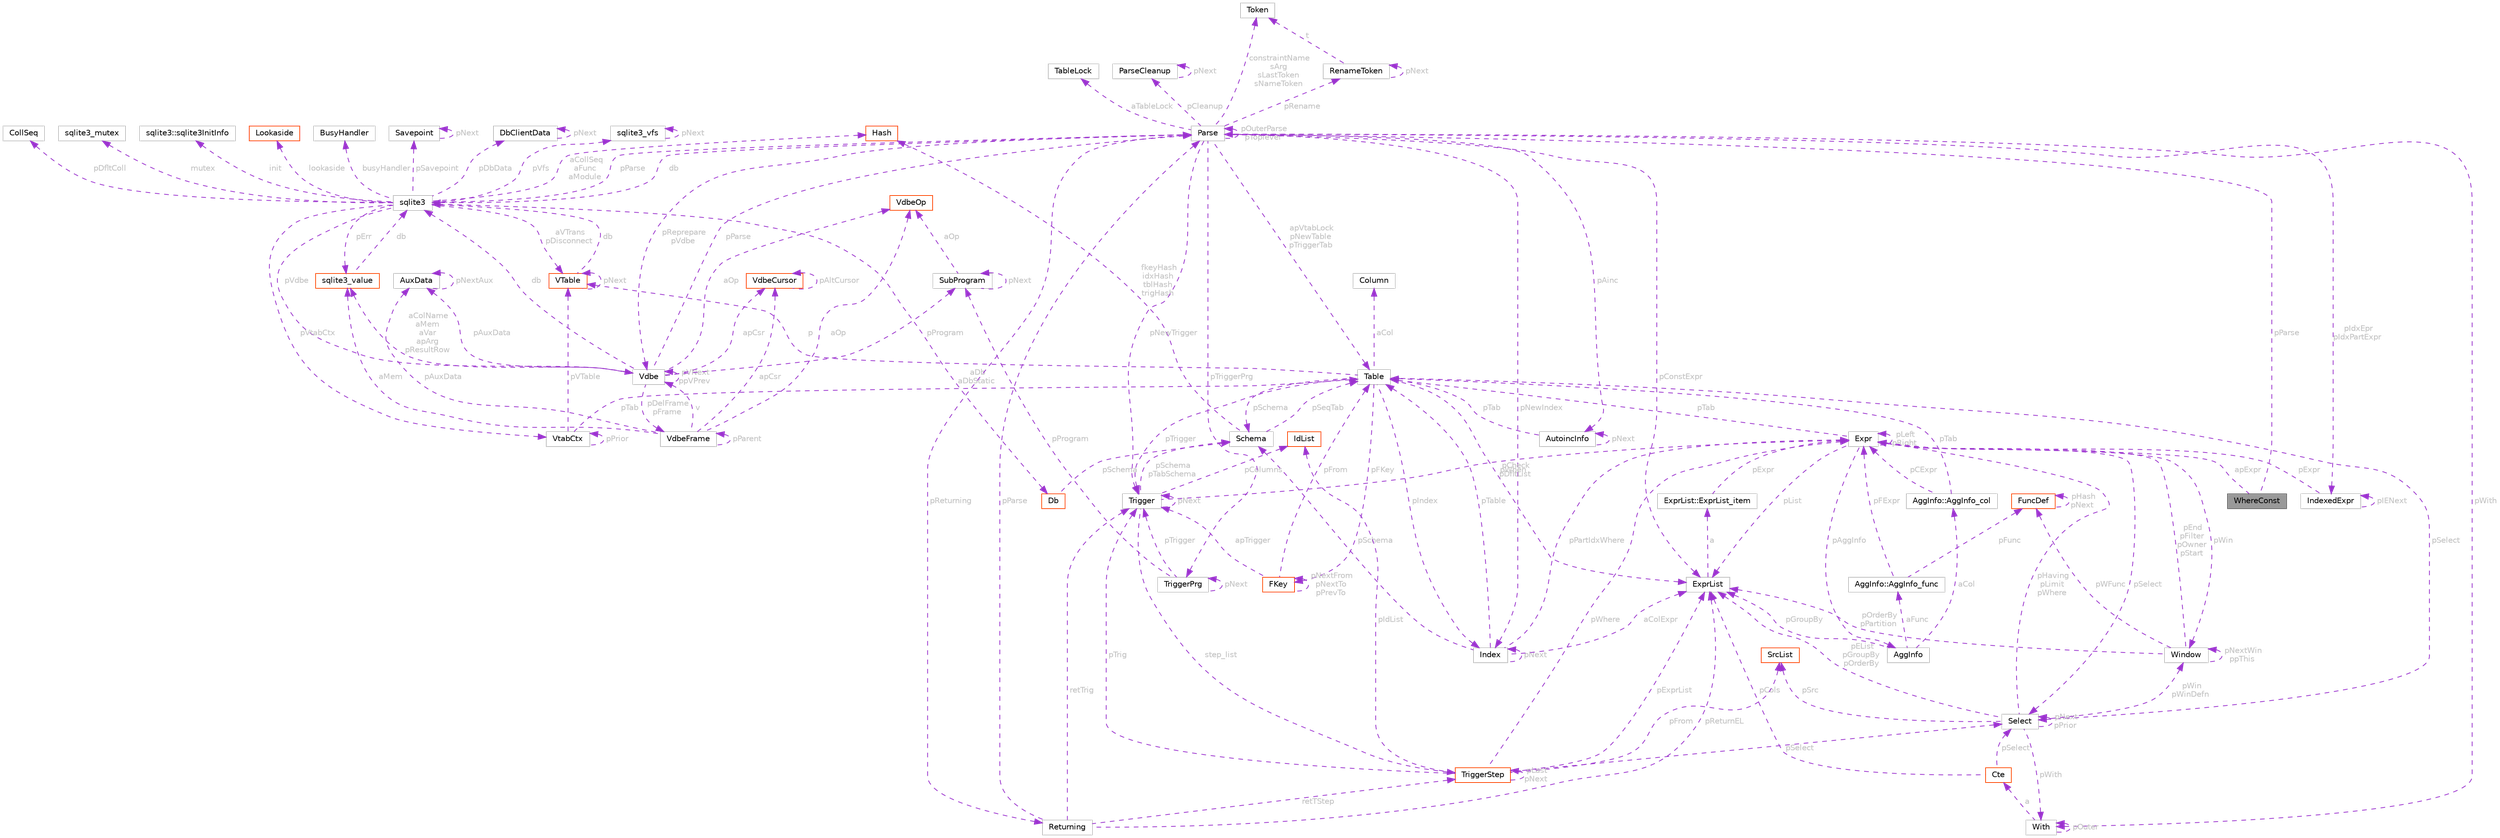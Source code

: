 digraph "WhereConst"
{
 // LATEX_PDF_SIZE
  bgcolor="transparent";
  edge [fontname=Helvetica,fontsize=10,labelfontname=Helvetica,labelfontsize=10];
  node [fontname=Helvetica,fontsize=10,shape=box,height=0.2,width=0.4];
  Node1 [id="Node000001",label="WhereConst",height=0.2,width=0.4,color="gray40", fillcolor="grey60", style="filled", fontcolor="black",tooltip=" "];
  Node2 -> Node1 [id="edge1_Node000001_Node000002",dir="back",color="darkorchid3",style="dashed",tooltip=" ",label=" pParse",fontcolor="grey" ];
  Node2 [id="Node000002",label="Parse",height=0.2,width=0.4,color="grey75", fillcolor="white", style="filled",URL="$structParse.html",tooltip=" "];
  Node3 -> Node2 [id="edge2_Node000002_Node000003",dir="back",color="darkorchid3",style="dashed",tooltip=" ",label=" db",fontcolor="grey" ];
  Node3 [id="Node000003",label="sqlite3",height=0.2,width=0.4,color="grey75", fillcolor="white", style="filled",URL="$structsqlite3.html",tooltip=" "];
  Node4 -> Node3 [id="edge3_Node000003_Node000004",dir="back",color="darkorchid3",style="dashed",tooltip=" ",label=" pVfs",fontcolor="grey" ];
  Node4 [id="Node000004",label="sqlite3_vfs",height=0.2,width=0.4,color="grey75", fillcolor="white", style="filled",URL="$structsqlite3__vfs.html",tooltip=" "];
  Node4 -> Node4 [id="edge4_Node000004_Node000004",dir="back",color="darkorchid3",style="dashed",tooltip=" ",label=" pNext",fontcolor="grey" ];
  Node5 -> Node3 [id="edge5_Node000003_Node000005",dir="back",color="darkorchid3",style="dashed",tooltip=" ",label=" pVdbe",fontcolor="grey" ];
  Node5 [id="Node000005",label="Vdbe",height=0.2,width=0.4,color="grey75", fillcolor="white", style="filled",URL="$structVdbe.html",tooltip=" "];
  Node3 -> Node5 [id="edge6_Node000005_Node000003",dir="back",color="darkorchid3",style="dashed",tooltip=" ",label=" db",fontcolor="grey" ];
  Node5 -> Node5 [id="edge7_Node000005_Node000005",dir="back",color="darkorchid3",style="dashed",tooltip=" ",label=" pVNext\nppVPrev",fontcolor="grey" ];
  Node2 -> Node5 [id="edge8_Node000005_Node000002",dir="back",color="darkorchid3",style="dashed",tooltip=" ",label=" pParse",fontcolor="grey" ];
  Node6 -> Node5 [id="edge9_Node000005_Node000006",dir="back",color="darkorchid3",style="dashed",tooltip=" ",label=" aColName\naMem\naVar\napArg\npResultRow",fontcolor="grey" ];
  Node6 [id="Node000006",label="sqlite3_value",height=0.2,width=0.4,color="orangered", fillcolor="white", style="filled",URL="$structsqlite3__value.html",tooltip=" "];
  Node3 -> Node6 [id="edge10_Node000006_Node000003",dir="back",color="darkorchid3",style="dashed",tooltip=" ",label=" db",fontcolor="grey" ];
  Node10 -> Node5 [id="edge11_Node000005_Node000010",dir="back",color="darkorchid3",style="dashed",tooltip=" ",label=" apCsr",fontcolor="grey" ];
  Node10 [id="Node000010",label="VdbeCursor",height=0.2,width=0.4,color="orangered", fillcolor="white", style="filled",URL="$structVdbeCursor.html",tooltip=" "];
  Node10 -> Node10 [id="edge12_Node000010_Node000010",dir="back",color="darkorchid3",style="dashed",tooltip=" ",label=" pAltCursor",fontcolor="grey" ];
  Node45 -> Node5 [id="edge13_Node000005_Node000045",dir="back",color="darkorchid3",style="dashed",tooltip=" ",label=" aOp",fontcolor="grey" ];
  Node45 [id="Node000045",label="VdbeOp",height=0.2,width=0.4,color="orangered", fillcolor="white", style="filled",URL="$structVdbeOp.html",tooltip=" "];
  Node80 -> Node5 [id="edge14_Node000005_Node000080",dir="back",color="darkorchid3",style="dashed",tooltip=" ",label=" pDelFrame\npFrame",fontcolor="grey" ];
  Node80 [id="Node000080",label="VdbeFrame",height=0.2,width=0.4,color="grey75", fillcolor="white", style="filled",URL="$structVdbeFrame.html",tooltip=" "];
  Node5 -> Node80 [id="edge15_Node000080_Node000005",dir="back",color="darkorchid3",style="dashed",tooltip=" ",label=" v",fontcolor="grey" ];
  Node80 -> Node80 [id="edge16_Node000080_Node000080",dir="back",color="darkorchid3",style="dashed",tooltip=" ",label=" pParent",fontcolor="grey" ];
  Node45 -> Node80 [id="edge17_Node000080_Node000045",dir="back",color="darkorchid3",style="dashed",tooltip=" ",label=" aOp",fontcolor="grey" ];
  Node6 -> Node80 [id="edge18_Node000080_Node000006",dir="back",color="darkorchid3",style="dashed",tooltip=" ",label=" aMem",fontcolor="grey" ];
  Node10 -> Node80 [id="edge19_Node000080_Node000010",dir="back",color="darkorchid3",style="dashed",tooltip=" ",label=" apCsr",fontcolor="grey" ];
  Node81 -> Node80 [id="edge20_Node000080_Node000081",dir="back",color="darkorchid3",style="dashed",tooltip=" ",label=" pAuxData",fontcolor="grey" ];
  Node81 [id="Node000081",label="AuxData",height=0.2,width=0.4,color="grey75", fillcolor="white", style="filled",URL="$structAuxData.html",tooltip=" "];
  Node81 -> Node81 [id="edge21_Node000081_Node000081",dir="back",color="darkorchid3",style="dashed",tooltip=" ",label=" pNextAux",fontcolor="grey" ];
  Node78 -> Node5 [id="edge22_Node000005_Node000078",dir="back",color="darkorchid3",style="dashed",tooltip=" ",label=" pProgram",fontcolor="grey" ];
  Node78 [id="Node000078",label="SubProgram",height=0.2,width=0.4,color="grey75", fillcolor="white", style="filled",URL="$structSubProgram.html",tooltip=" "];
  Node45 -> Node78 [id="edge23_Node000078_Node000045",dir="back",color="darkorchid3",style="dashed",tooltip=" ",label=" aOp",fontcolor="grey" ];
  Node78 -> Node78 [id="edge24_Node000078_Node000078",dir="back",color="darkorchid3",style="dashed",tooltip=" ",label=" pNext",fontcolor="grey" ];
  Node81 -> Node5 [id="edge25_Node000005_Node000081",dir="back",color="darkorchid3",style="dashed",tooltip=" ",label=" pAuxData",fontcolor="grey" ];
  Node27 -> Node3 [id="edge26_Node000003_Node000027",dir="back",color="darkorchid3",style="dashed",tooltip=" ",label=" pDfltColl",fontcolor="grey" ];
  Node27 [id="Node000027",label="CollSeq",height=0.2,width=0.4,color="grey75", fillcolor="white", style="filled",URL="$structCollSeq.html",tooltip=" "];
  Node29 -> Node3 [id="edge27_Node000003_Node000029",dir="back",color="darkorchid3",style="dashed",tooltip=" ",label=" mutex",fontcolor="grey" ];
  Node29 [id="Node000029",label="sqlite3_mutex",height=0.2,width=0.4,color="grey75", fillcolor="white", style="filled",URL="$structsqlite3__mutex.html",tooltip=" "];
  Node82 -> Node3 [id="edge28_Node000003_Node000082",dir="back",color="darkorchid3",style="dashed",tooltip=" ",label=" aDb\naDbStatic",fontcolor="grey" ];
  Node82 [id="Node000082",label="Db",height=0.2,width=0.4,color="orangered", fillcolor="white", style="filled",URL="$structDb.html",tooltip=" "];
  Node53 -> Node82 [id="edge29_Node000082_Node000053",dir="back",color="darkorchid3",style="dashed",tooltip=" ",label=" pSchema",fontcolor="grey" ];
  Node53 [id="Node000053",label="Schema",height=0.2,width=0.4,color="grey75", fillcolor="white", style="filled",URL="$structSchema.html",tooltip=" "];
  Node54 -> Node53 [id="edge30_Node000053_Node000054",dir="back",color="darkorchid3",style="dashed",tooltip=" ",label=" fkeyHash\nidxHash\ntblHash\ntrigHash",fontcolor="grey" ];
  Node54 [id="Node000054",label="Hash",height=0.2,width=0.4,color="orangered", fillcolor="white", style="filled",URL="$structHash.html",tooltip=" "];
  Node50 -> Node53 [id="edge31_Node000053_Node000050",dir="back",color="darkorchid3",style="dashed",tooltip=" ",label=" pSeqTab",fontcolor="grey" ];
  Node50 [id="Node000050",label="Table",height=0.2,width=0.4,color="grey75", fillcolor="white", style="filled",URL="$structTable.html",tooltip=" "];
  Node51 -> Node50 [id="edge32_Node000050_Node000051",dir="back",color="darkorchid3",style="dashed",tooltip=" ",label=" aCol",fontcolor="grey" ];
  Node51 [id="Node000051",label="Column",height=0.2,width=0.4,color="grey75", fillcolor="white", style="filled",URL="$structColumn.html",tooltip=" "];
  Node52 -> Node50 [id="edge33_Node000050_Node000052",dir="back",color="darkorchid3",style="dashed",tooltip=" ",label=" pIndex",fontcolor="grey" ];
  Node52 [id="Node000052",label="Index",height=0.2,width=0.4,color="grey75", fillcolor="white", style="filled",URL="$structIndex.html",tooltip=" "];
  Node50 -> Node52 [id="edge34_Node000052_Node000050",dir="back",color="darkorchid3",style="dashed",tooltip=" ",label=" pTable",fontcolor="grey" ];
  Node52 -> Node52 [id="edge35_Node000052_Node000052",dir="back",color="darkorchid3",style="dashed",tooltip=" ",label=" pNext",fontcolor="grey" ];
  Node53 -> Node52 [id="edge36_Node000052_Node000053",dir="back",color="darkorchid3",style="dashed",tooltip=" ",label=" pSchema",fontcolor="grey" ];
  Node57 -> Node52 [id="edge37_Node000052_Node000057",dir="back",color="darkorchid3",style="dashed",tooltip=" ",label=" pPartIdxWhere",fontcolor="grey" ];
  Node57 [id="Node000057",label="Expr",height=0.2,width=0.4,color="grey75", fillcolor="white", style="filled",URL="$structExpr.html",tooltip=" "];
  Node57 -> Node57 [id="edge38_Node000057_Node000057",dir="back",color="darkorchid3",style="dashed",tooltip=" ",label=" pLeft\npRight",fontcolor="grey" ];
  Node58 -> Node57 [id="edge39_Node000057_Node000058",dir="back",color="darkorchid3",style="dashed",tooltip=" ",label=" pList",fontcolor="grey" ];
  Node58 [id="Node000058",label="ExprList",height=0.2,width=0.4,color="grey75", fillcolor="white", style="filled",URL="$structExprList.html",tooltip=" "];
  Node59 -> Node58 [id="edge40_Node000058_Node000059",dir="back",color="darkorchid3",style="dashed",tooltip=" ",label=" a",fontcolor="grey" ];
  Node59 [id="Node000059",label="ExprList::ExprList_item",height=0.2,width=0.4,color="grey75", fillcolor="white", style="filled",URL="$structExprList_1_1ExprList__item.html",tooltip=" "];
  Node57 -> Node59 [id="edge41_Node000059_Node000057",dir="back",color="darkorchid3",style="dashed",tooltip=" ",label=" pExpr",fontcolor="grey" ];
  Node60 -> Node57 [id="edge42_Node000057_Node000060",dir="back",color="darkorchid3",style="dashed",tooltip=" ",label=" pSelect",fontcolor="grey" ];
  Node60 [id="Node000060",label="Select",height=0.2,width=0.4,color="grey75", fillcolor="white", style="filled",URL="$structSelect.html",tooltip=" "];
  Node58 -> Node60 [id="edge43_Node000060_Node000058",dir="back",color="darkorchid3",style="dashed",tooltip=" ",label=" pEList\npGroupBy\npOrderBy",fontcolor="grey" ];
  Node61 -> Node60 [id="edge44_Node000060_Node000061",dir="back",color="darkorchid3",style="dashed",tooltip=" ",label=" pSrc",fontcolor="grey" ];
  Node61 [id="Node000061",label="SrcList",height=0.2,width=0.4,color="orangered", fillcolor="white", style="filled",URL="$structSrcList.html",tooltip=" "];
  Node57 -> Node60 [id="edge45_Node000060_Node000057",dir="back",color="darkorchid3",style="dashed",tooltip=" ",label=" pHaving\npLimit\npWhere",fontcolor="grey" ];
  Node60 -> Node60 [id="edge46_Node000060_Node000060",dir="back",color="darkorchid3",style="dashed",tooltip=" ",label=" pNext\npPrior",fontcolor="grey" ];
  Node67 -> Node60 [id="edge47_Node000060_Node000067",dir="back",color="darkorchid3",style="dashed",tooltip=" ",label=" pWith",fontcolor="grey" ];
  Node67 [id="Node000067",label="With",height=0.2,width=0.4,color="grey75", fillcolor="white", style="filled",URL="$structWith.html",tooltip=" "];
  Node67 -> Node67 [id="edge48_Node000067_Node000067",dir="back",color="darkorchid3",style="dashed",tooltip=" ",label=" pOuter",fontcolor="grey" ];
  Node68 -> Node67 [id="edge49_Node000067_Node000068",dir="back",color="darkorchid3",style="dashed",tooltip=" ",label=" a",fontcolor="grey" ];
  Node68 [id="Node000068",label="Cte",height=0.2,width=0.4,color="orangered", fillcolor="white", style="filled",URL="$structCte.html",tooltip=" "];
  Node58 -> Node68 [id="edge50_Node000068_Node000058",dir="back",color="darkorchid3",style="dashed",tooltip=" ",label=" pCols",fontcolor="grey" ];
  Node60 -> Node68 [id="edge51_Node000068_Node000060",dir="back",color="darkorchid3",style="dashed",tooltip=" ",label=" pSelect",fontcolor="grey" ];
  Node69 -> Node60 [id="edge52_Node000060_Node000069",dir="back",color="darkorchid3",style="dashed",tooltip=" ",label=" pWin\npWinDefn",fontcolor="grey" ];
  Node69 [id="Node000069",label="Window",height=0.2,width=0.4,color="grey75", fillcolor="white", style="filled",URL="$structWindow.html",tooltip=" "];
  Node58 -> Node69 [id="edge53_Node000069_Node000058",dir="back",color="darkorchid3",style="dashed",tooltip=" ",label=" pOrderBy\npPartition",fontcolor="grey" ];
  Node57 -> Node69 [id="edge54_Node000069_Node000057",dir="back",color="darkorchid3",style="dashed",tooltip=" ",label=" pEnd\npFilter\npOwner\npStart",fontcolor="grey" ];
  Node69 -> Node69 [id="edge55_Node000069_Node000069",dir="back",color="darkorchid3",style="dashed",tooltip=" ",label=" pNextWin\nppThis",fontcolor="grey" ];
  Node8 -> Node69 [id="edge56_Node000069_Node000008",dir="back",color="darkorchid3",style="dashed",tooltip=" ",label=" pWFunc",fontcolor="grey" ];
  Node8 [id="Node000008",label="FuncDef",height=0.2,width=0.4,color="orangered", fillcolor="white", style="filled",URL="$structFuncDef.html",tooltip=" "];
  Node8 -> Node8 [id="edge57_Node000008_Node000008",dir="back",color="darkorchid3",style="dashed",tooltip=" ",label=" pHash\npNext",fontcolor="grey" ];
  Node70 -> Node57 [id="edge58_Node000057_Node000070",dir="back",color="darkorchid3",style="dashed",tooltip=" ",label=" pAggInfo",fontcolor="grey" ];
  Node70 [id="Node000070",label="AggInfo",height=0.2,width=0.4,color="grey75", fillcolor="white", style="filled",URL="$structAggInfo.html",tooltip=" "];
  Node58 -> Node70 [id="edge59_Node000070_Node000058",dir="back",color="darkorchid3",style="dashed",tooltip=" ",label=" pGroupBy",fontcolor="grey" ];
  Node71 -> Node70 [id="edge60_Node000070_Node000071",dir="back",color="darkorchid3",style="dashed",tooltip=" ",label=" aCol",fontcolor="grey" ];
  Node71 [id="Node000071",label="AggInfo::AggInfo_col",height=0.2,width=0.4,color="grey75", fillcolor="white", style="filled",URL="$structAggInfo_1_1AggInfo__col.html",tooltip=" "];
  Node50 -> Node71 [id="edge61_Node000071_Node000050",dir="back",color="darkorchid3",style="dashed",tooltip=" ",label=" pTab",fontcolor="grey" ];
  Node57 -> Node71 [id="edge62_Node000071_Node000057",dir="back",color="darkorchid3",style="dashed",tooltip=" ",label=" pCExpr",fontcolor="grey" ];
  Node72 -> Node70 [id="edge63_Node000070_Node000072",dir="back",color="darkorchid3",style="dashed",tooltip=" ",label=" aFunc",fontcolor="grey" ];
  Node72 [id="Node000072",label="AggInfo::AggInfo_func",height=0.2,width=0.4,color="grey75", fillcolor="white", style="filled",URL="$structAggInfo_1_1AggInfo__func.html",tooltip=" "];
  Node57 -> Node72 [id="edge64_Node000072_Node000057",dir="back",color="darkorchid3",style="dashed",tooltip=" ",label=" pFExpr",fontcolor="grey" ];
  Node8 -> Node72 [id="edge65_Node000072_Node000008",dir="back",color="darkorchid3",style="dashed",tooltip=" ",label=" pFunc",fontcolor="grey" ];
  Node50 -> Node57 [id="edge66_Node000057_Node000050",dir="back",color="darkorchid3",style="dashed",tooltip=" ",label=" pTab",fontcolor="grey" ];
  Node69 -> Node57 [id="edge67_Node000057_Node000069",dir="back",color="darkorchid3",style="dashed",tooltip=" ",label=" pWin",fontcolor="grey" ];
  Node58 -> Node52 [id="edge68_Node000052_Node000058",dir="back",color="darkorchid3",style="dashed",tooltip=" ",label=" aColExpr",fontcolor="grey" ];
  Node58 -> Node50 [id="edge69_Node000050_Node000058",dir="back",color="darkorchid3",style="dashed",tooltip=" ",label=" pCheck\npDfltList",fontcolor="grey" ];
  Node73 -> Node50 [id="edge70_Node000050_Node000073",dir="back",color="darkorchid3",style="dashed",tooltip=" ",label=" pFKey",fontcolor="grey" ];
  Node73 [id="Node000073",label="FKey",height=0.2,width=0.4,color="orangered", fillcolor="white", style="filled",URL="$structFKey.html",tooltip=" "];
  Node50 -> Node73 [id="edge71_Node000073_Node000050",dir="back",color="darkorchid3",style="dashed",tooltip=" ",label=" pFrom",fontcolor="grey" ];
  Node73 -> Node73 [id="edge72_Node000073_Node000073",dir="back",color="darkorchid3",style="dashed",tooltip=" ",label=" pNextFrom\npNextTo\npPrevTo",fontcolor="grey" ];
  Node74 -> Node73 [id="edge73_Node000073_Node000074",dir="back",color="darkorchid3",style="dashed",tooltip=" ",label=" apTrigger",fontcolor="grey" ];
  Node74 [id="Node000074",label="Trigger",height=0.2,width=0.4,color="grey75", fillcolor="white", style="filled",URL="$structTrigger.html",tooltip=" "];
  Node57 -> Node74 [id="edge74_Node000074_Node000057",dir="back",color="darkorchid3",style="dashed",tooltip=" ",label=" pWhen",fontcolor="grey" ];
  Node64 -> Node74 [id="edge75_Node000074_Node000064",dir="back",color="darkorchid3",style="dashed",tooltip=" ",label=" pColumns",fontcolor="grey" ];
  Node64 [id="Node000064",label="IdList",height=0.2,width=0.4,color="orangered", fillcolor="white", style="filled",URL="$structIdList.html",tooltip=" "];
  Node53 -> Node74 [id="edge76_Node000074_Node000053",dir="back",color="darkorchid3",style="dashed",tooltip=" ",label=" pSchema\npTabSchema",fontcolor="grey" ];
  Node75 -> Node74 [id="edge77_Node000074_Node000075",dir="back",color="darkorchid3",style="dashed",tooltip=" ",label=" step_list",fontcolor="grey" ];
  Node75 [id="Node000075",label="TriggerStep",height=0.2,width=0.4,color="orangered", fillcolor="white", style="filled",URL="$structTriggerStep.html",tooltip=" "];
  Node74 -> Node75 [id="edge78_Node000075_Node000074",dir="back",color="darkorchid3",style="dashed",tooltip=" ",label=" pTrig",fontcolor="grey" ];
  Node60 -> Node75 [id="edge79_Node000075_Node000060",dir="back",color="darkorchid3",style="dashed",tooltip=" ",label=" pSelect",fontcolor="grey" ];
  Node61 -> Node75 [id="edge80_Node000075_Node000061",dir="back",color="darkorchid3",style="dashed",tooltip=" ",label=" pFrom",fontcolor="grey" ];
  Node57 -> Node75 [id="edge81_Node000075_Node000057",dir="back",color="darkorchid3",style="dashed",tooltip=" ",label=" pWhere",fontcolor="grey" ];
  Node58 -> Node75 [id="edge82_Node000075_Node000058",dir="back",color="darkorchid3",style="dashed",tooltip=" ",label=" pExprList",fontcolor="grey" ];
  Node64 -> Node75 [id="edge83_Node000075_Node000064",dir="back",color="darkorchid3",style="dashed",tooltip=" ",label=" pIdList",fontcolor="grey" ];
  Node75 -> Node75 [id="edge84_Node000075_Node000075",dir="back",color="darkorchid3",style="dashed",tooltip=" ",label=" pLast\npNext",fontcolor="grey" ];
  Node74 -> Node74 [id="edge85_Node000074_Node000074",dir="back",color="darkorchid3",style="dashed",tooltip=" ",label=" pNext",fontcolor="grey" ];
  Node60 -> Node50 [id="edge86_Node000050_Node000060",dir="back",color="darkorchid3",style="dashed",tooltip=" ",label=" pSelect",fontcolor="grey" ];
  Node48 -> Node50 [id="edge87_Node000050_Node000048",dir="back",color="darkorchid3",style="dashed",tooltip=" ",label=" p",fontcolor="grey" ];
  Node48 [id="Node000048",label="VTable",height=0.2,width=0.4,color="orangered", fillcolor="white", style="filled",URL="$structVTable.html",tooltip=" "];
  Node3 -> Node48 [id="edge88_Node000048_Node000003",dir="back",color="darkorchid3",style="dashed",tooltip=" ",label=" db",fontcolor="grey" ];
  Node48 -> Node48 [id="edge89_Node000048_Node000048",dir="back",color="darkorchid3",style="dashed",tooltip=" ",label=" pNext",fontcolor="grey" ];
  Node74 -> Node50 [id="edge90_Node000050_Node000074",dir="back",color="darkorchid3",style="dashed",tooltip=" ",label=" pTrigger",fontcolor="grey" ];
  Node53 -> Node50 [id="edge91_Node000050_Node000053",dir="back",color="darkorchid3",style="dashed",tooltip=" ",label=" pSchema",fontcolor="grey" ];
  Node83 -> Node3 [id="edge92_Node000003_Node000083",dir="back",color="darkorchid3",style="dashed",tooltip=" ",label=" init",fontcolor="grey" ];
  Node83 [id="Node000083",label="sqlite3::sqlite3InitInfo",height=0.2,width=0.4,color="grey75", fillcolor="white", style="filled",URL="$structsqlite3_1_1sqlite3InitInfo.html",tooltip=" "];
  Node2 -> Node3 [id="edge93_Node000003_Node000002",dir="back",color="darkorchid3",style="dashed",tooltip=" ",label=" pParse",fontcolor="grey" ];
  Node6 -> Node3 [id="edge94_Node000003_Node000006",dir="back",color="darkorchid3",style="dashed",tooltip=" ",label=" pErr",fontcolor="grey" ];
  Node84 -> Node3 [id="edge95_Node000003_Node000084",dir="back",color="darkorchid3",style="dashed",tooltip=" ",label=" lookaside",fontcolor="grey" ];
  Node84 [id="Node000084",label="Lookaside",height=0.2,width=0.4,color="orangered", fillcolor="white", style="filled",URL="$structLookaside.html",tooltip=" "];
  Node54 -> Node3 [id="edge96_Node000003_Node000054",dir="back",color="darkorchid3",style="dashed",tooltip=" ",label=" aCollSeq\naFunc\naModule",fontcolor="grey" ];
  Node86 -> Node3 [id="edge97_Node000003_Node000086",dir="back",color="darkorchid3",style="dashed",tooltip=" ",label=" pVtabCtx",fontcolor="grey" ];
  Node86 [id="Node000086",label="VtabCtx",height=0.2,width=0.4,color="grey75", fillcolor="white", style="filled",URL="$structVtabCtx.html",tooltip=" "];
  Node48 -> Node86 [id="edge98_Node000086_Node000048",dir="back",color="darkorchid3",style="dashed",tooltip=" ",label=" pVTable",fontcolor="grey" ];
  Node50 -> Node86 [id="edge99_Node000086_Node000050",dir="back",color="darkorchid3",style="dashed",tooltip=" ",label=" pTab",fontcolor="grey" ];
  Node86 -> Node86 [id="edge100_Node000086_Node000086",dir="back",color="darkorchid3",style="dashed",tooltip=" ",label=" pPrior",fontcolor="grey" ];
  Node48 -> Node3 [id="edge101_Node000003_Node000048",dir="back",color="darkorchid3",style="dashed",tooltip=" ",label=" aVTrans\npDisconnect",fontcolor="grey" ];
  Node87 -> Node3 [id="edge102_Node000003_Node000087",dir="back",color="darkorchid3",style="dashed",tooltip=" ",label=" busyHandler",fontcolor="grey" ];
  Node87 [id="Node000087",label="BusyHandler",height=0.2,width=0.4,color="grey75", fillcolor="white", style="filled",URL="$structBusyHandler.html",tooltip=" "];
  Node88 -> Node3 [id="edge103_Node000003_Node000088",dir="back",color="darkorchid3",style="dashed",tooltip=" ",label=" pSavepoint",fontcolor="grey" ];
  Node88 [id="Node000088",label="Savepoint",height=0.2,width=0.4,color="grey75", fillcolor="white", style="filled",URL="$structSavepoint.html",tooltip=" "];
  Node88 -> Node88 [id="edge104_Node000088_Node000088",dir="back",color="darkorchid3",style="dashed",tooltip=" ",label=" pNext",fontcolor="grey" ];
  Node89 -> Node3 [id="edge105_Node000003_Node000089",dir="back",color="darkorchid3",style="dashed",tooltip=" ",label=" pDbData",fontcolor="grey" ];
  Node89 [id="Node000089",label="DbClientData",height=0.2,width=0.4,color="grey75", fillcolor="white", style="filled",URL="$structDbClientData.html",tooltip=" "];
  Node89 -> Node89 [id="edge106_Node000089_Node000089",dir="back",color="darkorchid3",style="dashed",tooltip=" ",label=" pNext",fontcolor="grey" ];
  Node5 -> Node2 [id="edge107_Node000002_Node000005",dir="back",color="darkorchid3",style="dashed",tooltip=" ",label=" pReprepare\npVdbe",fontcolor="grey" ];
  Node58 -> Node2 [id="edge108_Node000002_Node000058",dir="back",color="darkorchid3",style="dashed",tooltip=" ",label=" pConstExpr",fontcolor="grey" ];
  Node90 -> Node2 [id="edge109_Node000002_Node000090",dir="back",color="darkorchid3",style="dashed",tooltip=" ",label=" pIdxEpr\npIdxPartExpr",fontcolor="grey" ];
  Node90 [id="Node000090",label="IndexedExpr",height=0.2,width=0.4,color="grey75", fillcolor="white", style="filled",URL="$structIndexedExpr.html",tooltip=" "];
  Node57 -> Node90 [id="edge110_Node000090_Node000057",dir="back",color="darkorchid3",style="dashed",tooltip=" ",label=" pExpr",fontcolor="grey" ];
  Node90 -> Node90 [id="edge111_Node000090_Node000090",dir="back",color="darkorchid3",style="dashed",tooltip=" ",label=" pIENext",fontcolor="grey" ];
  Node91 -> Node2 [id="edge112_Node000002_Node000091",dir="back",color="darkorchid3",style="dashed",tooltip=" ",label=" aTableLock",fontcolor="grey" ];
  Node91 [id="Node000091",label="TableLock",height=0.2,width=0.4,color="grey75", fillcolor="white", style="filled",URL="$structTableLock.html",tooltip=" "];
  Node92 -> Node2 [id="edge113_Node000002_Node000092",dir="back",color="darkorchid3",style="dashed",tooltip=" ",label=" pAinc",fontcolor="grey" ];
  Node92 [id="Node000092",label="AutoincInfo",height=0.2,width=0.4,color="grey75", fillcolor="white", style="filled",URL="$structAutoincInfo.html",tooltip=" "];
  Node92 -> Node92 [id="edge114_Node000092_Node000092",dir="back",color="darkorchid3",style="dashed",tooltip=" ",label=" pNext",fontcolor="grey" ];
  Node50 -> Node92 [id="edge115_Node000092_Node000050",dir="back",color="darkorchid3",style="dashed",tooltip=" ",label=" pTab",fontcolor="grey" ];
  Node2 -> Node2 [id="edge116_Node000002_Node000002",dir="back",color="darkorchid3",style="dashed",tooltip=" ",label=" pOuterParse\npToplevel",fontcolor="grey" ];
  Node50 -> Node2 [id="edge117_Node000002_Node000050",dir="back",color="darkorchid3",style="dashed",tooltip=" ",label=" apVtabLock\npNewTable\npTriggerTab",fontcolor="grey" ];
  Node93 -> Node2 [id="edge118_Node000002_Node000093",dir="back",color="darkorchid3",style="dashed",tooltip=" ",label=" pTriggerPrg",fontcolor="grey" ];
  Node93 [id="Node000093",label="TriggerPrg",height=0.2,width=0.4,color="grey75", fillcolor="white", style="filled",URL="$structTriggerPrg.html",tooltip=" "];
  Node74 -> Node93 [id="edge119_Node000093_Node000074",dir="back",color="darkorchid3",style="dashed",tooltip=" ",label=" pTrigger",fontcolor="grey" ];
  Node93 -> Node93 [id="edge120_Node000093_Node000093",dir="back",color="darkorchid3",style="dashed",tooltip=" ",label=" pNext",fontcolor="grey" ];
  Node78 -> Node93 [id="edge121_Node000093_Node000078",dir="back",color="darkorchid3",style="dashed",tooltip=" ",label=" pProgram",fontcolor="grey" ];
  Node94 -> Node2 [id="edge122_Node000002_Node000094",dir="back",color="darkorchid3",style="dashed",tooltip=" ",label=" pCleanup",fontcolor="grey" ];
  Node94 [id="Node000094",label="ParseCleanup",height=0.2,width=0.4,color="grey75", fillcolor="white", style="filled",URL="$structParseCleanup.html",tooltip=" "];
  Node94 -> Node94 [id="edge123_Node000094_Node000094",dir="back",color="darkorchid3",style="dashed",tooltip=" ",label=" pNext",fontcolor="grey" ];
  Node95 -> Node2 [id="edge124_Node000002_Node000095",dir="back",color="darkorchid3",style="dashed",tooltip=" ",label=" constraintName\nsArg\nsLastToken\nsNameToken",fontcolor="grey" ];
  Node95 [id="Node000095",label="Token",height=0.2,width=0.4,color="grey75", fillcolor="white", style="filled",URL="$structToken.html",tooltip=" "];
  Node96 -> Node2 [id="edge125_Node000002_Node000096",dir="back",color="darkorchid3",style="dashed",tooltip=" ",label=" pReturning",fontcolor="grey" ];
  Node96 [id="Node000096",label="Returning",height=0.2,width=0.4,color="grey75", fillcolor="white", style="filled",URL="$structReturning.html",tooltip=" "];
  Node2 -> Node96 [id="edge126_Node000096_Node000002",dir="back",color="darkorchid3",style="dashed",tooltip=" ",label=" pParse",fontcolor="grey" ];
  Node58 -> Node96 [id="edge127_Node000096_Node000058",dir="back",color="darkorchid3",style="dashed",tooltip=" ",label=" pReturnEL",fontcolor="grey" ];
  Node74 -> Node96 [id="edge128_Node000096_Node000074",dir="back",color="darkorchid3",style="dashed",tooltip=" ",label=" retTrig",fontcolor="grey" ];
  Node75 -> Node96 [id="edge129_Node000096_Node000075",dir="back",color="darkorchid3",style="dashed",tooltip=" ",label=" retTStep",fontcolor="grey" ];
  Node52 -> Node2 [id="edge130_Node000002_Node000052",dir="back",color="darkorchid3",style="dashed",tooltip=" ",label=" pNewIndex",fontcolor="grey" ];
  Node74 -> Node2 [id="edge131_Node000002_Node000074",dir="back",color="darkorchid3",style="dashed",tooltip=" ",label=" pNewTrigger",fontcolor="grey" ];
  Node67 -> Node2 [id="edge132_Node000002_Node000067",dir="back",color="darkorchid3",style="dashed",tooltip=" ",label=" pWith",fontcolor="grey" ];
  Node97 -> Node2 [id="edge133_Node000002_Node000097",dir="back",color="darkorchid3",style="dashed",tooltip=" ",label=" pRename",fontcolor="grey" ];
  Node97 [id="Node000097",label="RenameToken",height=0.2,width=0.4,color="grey75", fillcolor="white", style="filled",URL="$structRenameToken.html",tooltip=" "];
  Node95 -> Node97 [id="edge134_Node000097_Node000095",dir="back",color="darkorchid3",style="dashed",tooltip=" ",label=" t",fontcolor="grey" ];
  Node97 -> Node97 [id="edge135_Node000097_Node000097",dir="back",color="darkorchid3",style="dashed",tooltip=" ",label=" pNext",fontcolor="grey" ];
  Node57 -> Node1 [id="edge136_Node000001_Node000057",dir="back",color="darkorchid3",style="dashed",tooltip=" ",label=" apExpr",fontcolor="grey" ];
}
